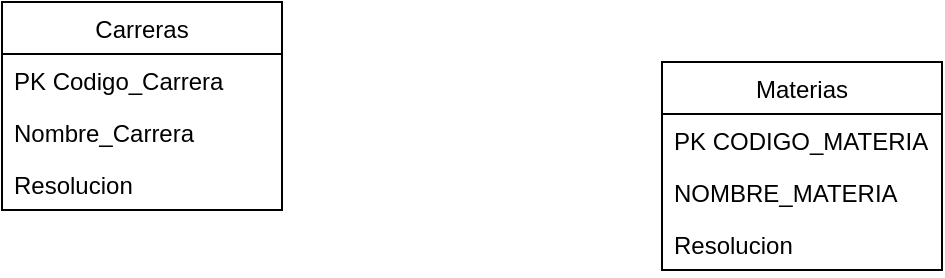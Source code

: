 <mxfile version="17.4.5" type="github">
  <diagram id="a5VX3CJNFGUwQTW7KuKt" name="Page-1">
    <mxGraphModel dx="1278" dy="489" grid="1" gridSize="10" guides="1" tooltips="1" connect="1" arrows="1" fold="1" page="1" pageScale="1" pageWidth="850" pageHeight="1100" math="0" shadow="0">
      <root>
        <mxCell id="0" />
        <mxCell id="1" parent="0" />
        <mxCell id="XLpuqSKNq5eWGEXLCGpr-3" value="Carreras" style="swimlane;fontStyle=0;childLayout=stackLayout;horizontal=1;startSize=26;fillColor=none;horizontalStack=0;resizeParent=1;resizeParentMax=0;resizeLast=0;collapsible=1;marginBottom=0;" vertex="1" parent="1">
          <mxGeometry x="140" y="70" width="140" height="104" as="geometry" />
        </mxCell>
        <mxCell id="XLpuqSKNq5eWGEXLCGpr-4" value="PK Codigo_Carrera" style="text;strokeColor=none;fillColor=none;align=left;verticalAlign=top;spacingLeft=4;spacingRight=4;overflow=hidden;rotatable=0;points=[[0,0.5],[1,0.5]];portConstraint=eastwest;" vertex="1" parent="XLpuqSKNq5eWGEXLCGpr-3">
          <mxGeometry y="26" width="140" height="26" as="geometry" />
        </mxCell>
        <mxCell id="XLpuqSKNq5eWGEXLCGpr-5" value="Nombre_Carrera" style="text;strokeColor=none;fillColor=none;align=left;verticalAlign=top;spacingLeft=4;spacingRight=4;overflow=hidden;rotatable=0;points=[[0,0.5],[1,0.5]];portConstraint=eastwest;" vertex="1" parent="XLpuqSKNq5eWGEXLCGpr-3">
          <mxGeometry y="52" width="140" height="26" as="geometry" />
        </mxCell>
        <mxCell id="XLpuqSKNq5eWGEXLCGpr-6" value="Resolucion" style="text;strokeColor=none;fillColor=none;align=left;verticalAlign=top;spacingLeft=4;spacingRight=4;overflow=hidden;rotatable=0;points=[[0,0.5],[1,0.5]];portConstraint=eastwest;" vertex="1" parent="XLpuqSKNq5eWGEXLCGpr-3">
          <mxGeometry y="78" width="140" height="26" as="geometry" />
        </mxCell>
        <mxCell id="XLpuqSKNq5eWGEXLCGpr-7" value="Materias" style="swimlane;fontStyle=0;childLayout=stackLayout;horizontal=1;startSize=26;fillColor=none;horizontalStack=0;resizeParent=1;resizeParentMax=0;resizeLast=0;collapsible=1;marginBottom=0;" vertex="1" parent="1">
          <mxGeometry x="470" y="100" width="140" height="104" as="geometry" />
        </mxCell>
        <mxCell id="XLpuqSKNq5eWGEXLCGpr-8" value="PK CODIGO_MATERIA" style="text;strokeColor=none;fillColor=none;align=left;verticalAlign=top;spacingLeft=4;spacingRight=4;overflow=hidden;rotatable=0;points=[[0,0.5],[1,0.5]];portConstraint=eastwest;" vertex="1" parent="XLpuqSKNq5eWGEXLCGpr-7">
          <mxGeometry y="26" width="140" height="26" as="geometry" />
        </mxCell>
        <mxCell id="XLpuqSKNq5eWGEXLCGpr-9" value="NOMBRE_MATERIA" style="text;strokeColor=none;fillColor=none;align=left;verticalAlign=top;spacingLeft=4;spacingRight=4;overflow=hidden;rotatable=0;points=[[0,0.5],[1,0.5]];portConstraint=eastwest;" vertex="1" parent="XLpuqSKNq5eWGEXLCGpr-7">
          <mxGeometry y="52" width="140" height="26" as="geometry" />
        </mxCell>
        <mxCell id="XLpuqSKNq5eWGEXLCGpr-10" value="Resolucion" style="text;strokeColor=none;fillColor=none;align=left;verticalAlign=top;spacingLeft=4;spacingRight=4;overflow=hidden;rotatable=0;points=[[0,0.5],[1,0.5]];portConstraint=eastwest;" vertex="1" parent="XLpuqSKNq5eWGEXLCGpr-7">
          <mxGeometry y="78" width="140" height="26" as="geometry" />
        </mxCell>
      </root>
    </mxGraphModel>
  </diagram>
</mxfile>
